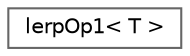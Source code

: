 digraph "Graphical Class Hierarchy"
{
 // LATEX_PDF_SIZE
  bgcolor="transparent";
  edge [fontname=Helvetica,fontsize=10,labelfontname=Helvetica,labelfontsize=10];
  node [fontname=Helvetica,fontsize=10,shape=box,height=0.2,width=0.4];
  rankdir="LR";
  Node0 [id="Node000000",label="lerpOp1\< T \>",height=0.2,width=0.4,color="grey40", fillcolor="white", style="filled",URL="$structFoam_1_1lerpOp1.html",tooltip=" "];
}
